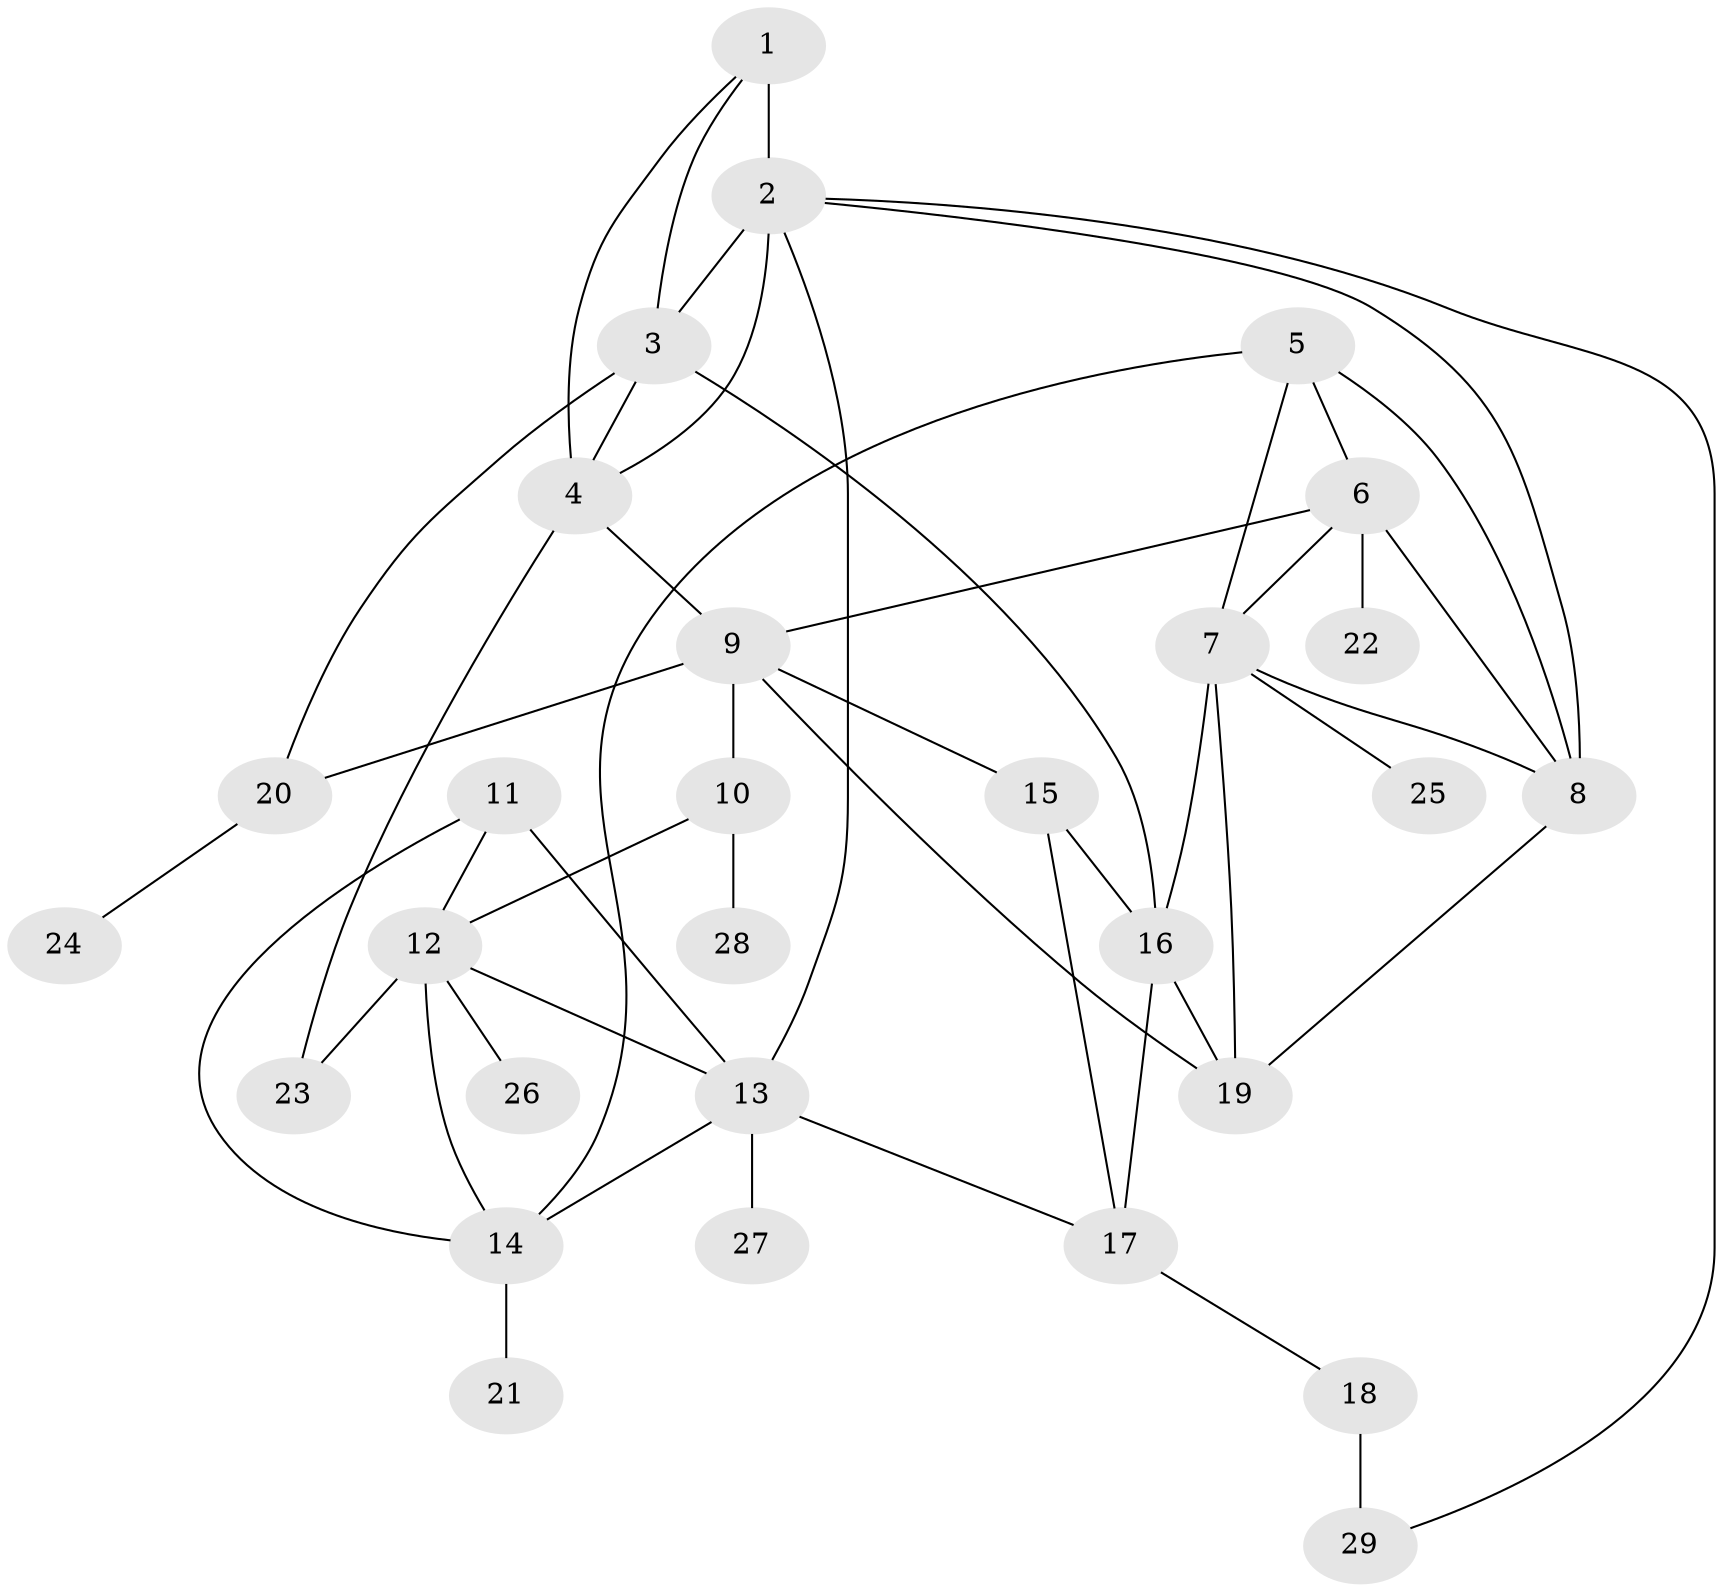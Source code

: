 // original degree distribution, {10: 0.022222222222222223, 6: 0.044444444444444446, 5: 0.03333333333333333, 12: 0.011111111111111112, 8: 0.03333333333333333, 7: 0.05555555555555555, 4: 0.022222222222222223, 11: 0.011111111111111112, 1: 0.6111111111111112, 3: 0.022222222222222223, 2: 0.13333333333333333}
// Generated by graph-tools (version 1.1) at 2025/52/03/04/25 22:52:46]
// undirected, 29 vertices, 50 edges
graph export_dot {
  node [color=gray90,style=filled];
  1;
  2;
  3;
  4;
  5;
  6;
  7;
  8;
  9;
  10;
  11;
  12;
  13;
  14;
  15;
  16;
  17;
  18;
  19;
  20;
  21;
  22;
  23;
  24;
  25;
  26;
  27;
  28;
  29;
  1 -- 2 [weight=7.0];
  1 -- 3 [weight=1.0];
  1 -- 4 [weight=1.0];
  2 -- 3 [weight=1.0];
  2 -- 4 [weight=1.0];
  2 -- 8 [weight=1.0];
  2 -- 13 [weight=1.0];
  2 -- 29 [weight=1.0];
  3 -- 4 [weight=1.0];
  3 -- 16 [weight=1.0];
  3 -- 20 [weight=1.0];
  4 -- 9 [weight=2.0];
  4 -- 23 [weight=1.0];
  5 -- 6 [weight=1.0];
  5 -- 7 [weight=1.0];
  5 -- 8 [weight=1.0];
  5 -- 14 [weight=1.0];
  6 -- 7 [weight=1.0];
  6 -- 8 [weight=1.0];
  6 -- 9 [weight=1.0];
  6 -- 22 [weight=7.0];
  7 -- 8 [weight=1.0];
  7 -- 16 [weight=1.0];
  7 -- 19 [weight=1.0];
  7 -- 25 [weight=1.0];
  8 -- 19 [weight=1.0];
  9 -- 10 [weight=3.0];
  9 -- 15 [weight=1.0];
  9 -- 19 [weight=1.0];
  9 -- 20 [weight=5.0];
  10 -- 12 [weight=1.0];
  10 -- 28 [weight=1.0];
  11 -- 12 [weight=1.0];
  11 -- 13 [weight=1.0];
  11 -- 14 [weight=1.0];
  12 -- 13 [weight=1.0];
  12 -- 14 [weight=1.0];
  12 -- 23 [weight=1.0];
  12 -- 26 [weight=1.0];
  13 -- 14 [weight=1.0];
  13 -- 17 [weight=1.0];
  13 -- 27 [weight=1.0];
  14 -- 21 [weight=1.0];
  15 -- 16 [weight=2.0];
  15 -- 17 [weight=1.0];
  16 -- 17 [weight=2.0];
  16 -- 19 [weight=3.0];
  17 -- 18 [weight=1.0];
  18 -- 29 [weight=2.0];
  20 -- 24 [weight=1.0];
}
